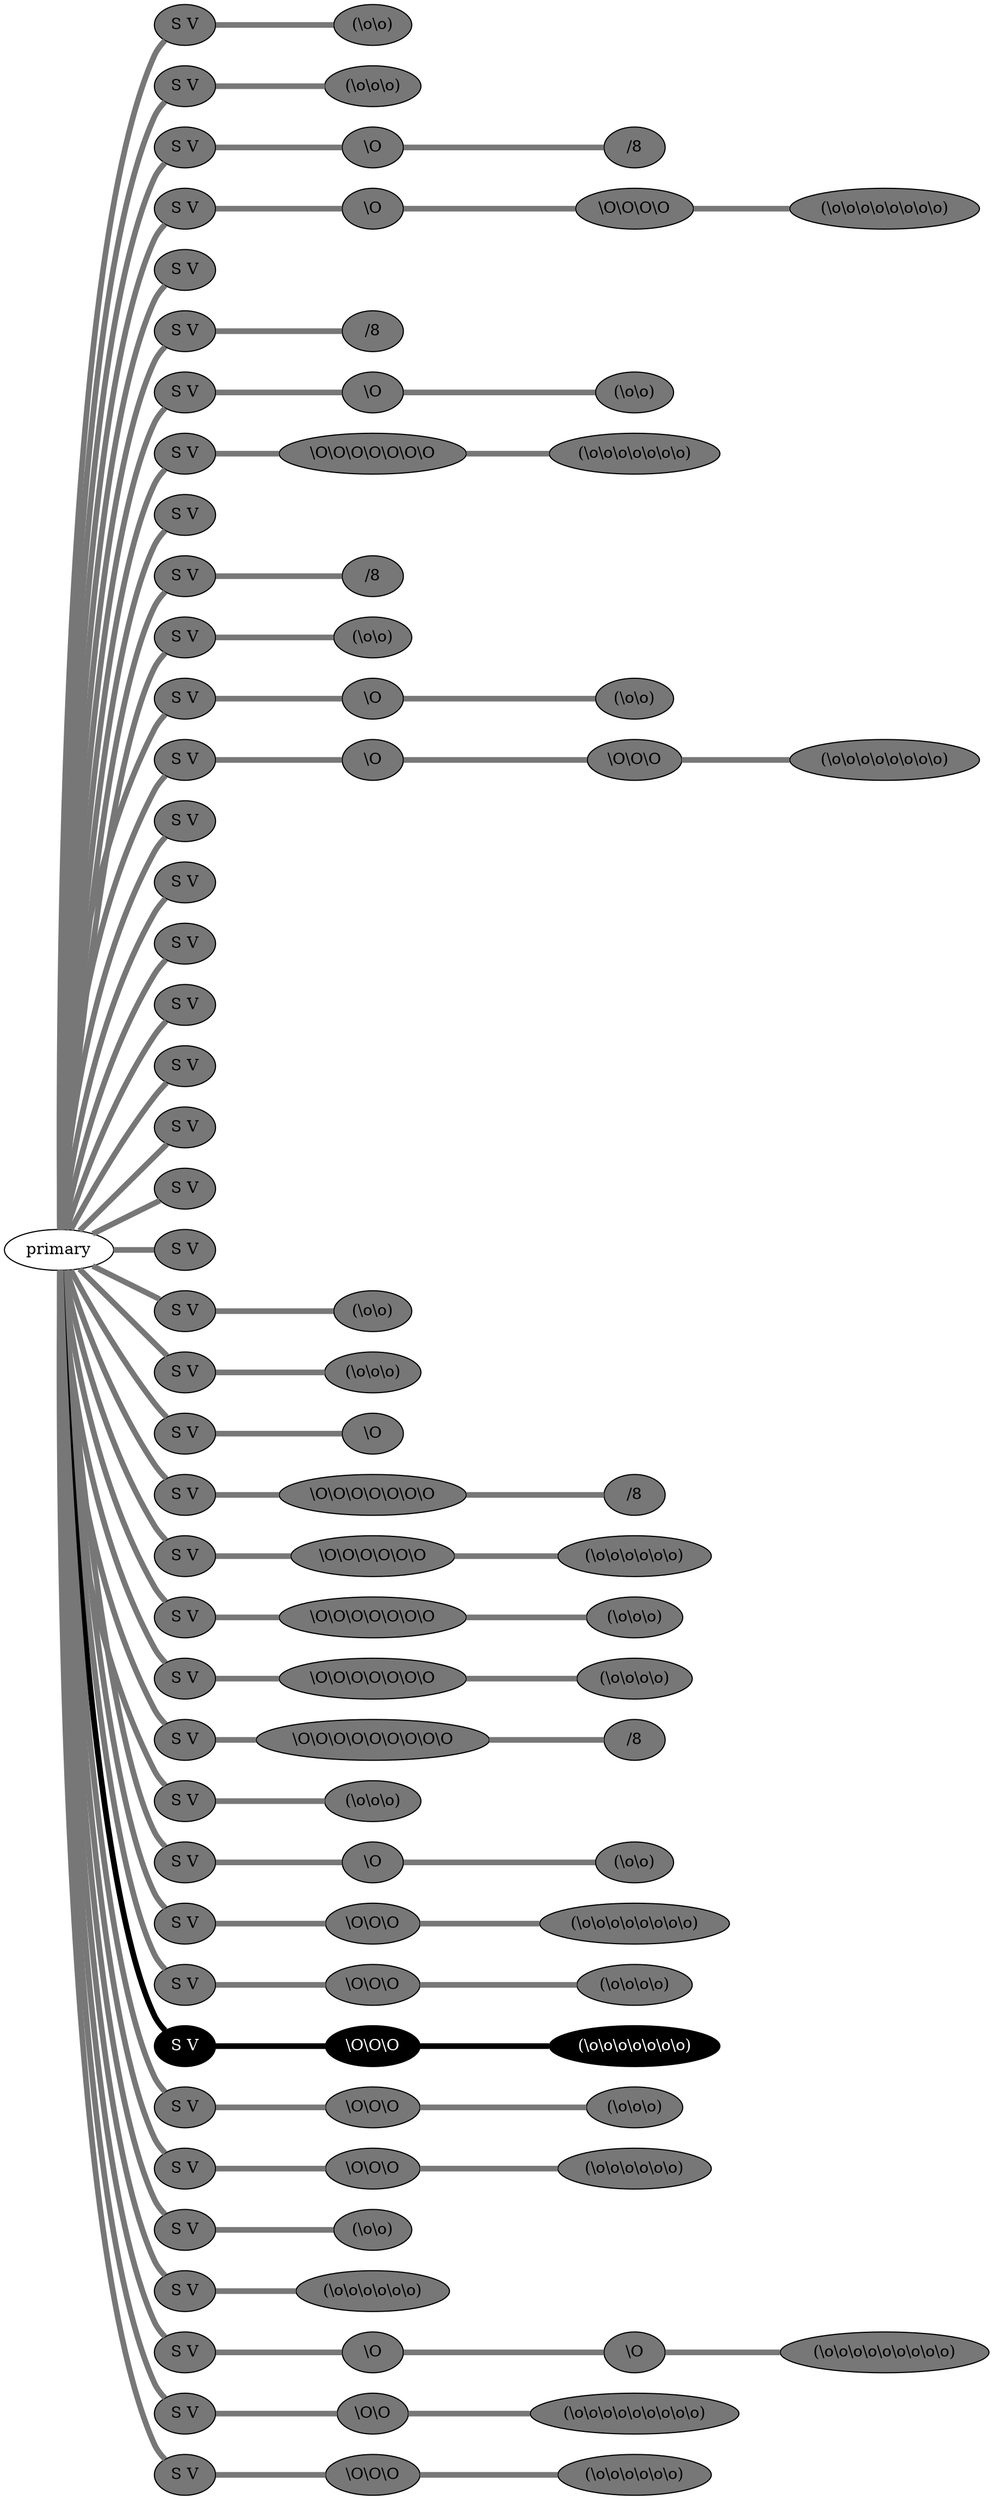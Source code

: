 graph {
 graph [rankdir=LR]
"1" [qtype="pendant_node", pendant_colors="#777777", pendant_ply="S", pendant_attach="V", pendant_length="37.5", label="S V", style=filled, fillcolor="#777777", fontcolor="#000000"]
"primary" -- "1" [qtype="pendant_link",penwidth=5,color="#777777"]
"1:0" [qtype="knot_node", knot_value="2", knot_type="L", knot_position="14.0", knot_spin="Z", label="(\\o\\o)", style=filled, fillcolor="#777777" , fontcolor="#000000"]
"1" -- "1:0" [qtype="knot_link",penwidth=5,color="#777777"]
"2" [qtype="pendant_node", pendant_colors="#777777", pendant_ply="S", pendant_attach="V", pendant_length="34.0", label="S V", style=filled, fillcolor="#777777", fontcolor="#000000"]
"primary" -- "2" [qtype="pendant_link",penwidth=5,color="#777777"]
"2:0" [qtype="knot_node", knot_value="3", knot_type="L", knot_position="12.5", knot_spin="Z", label="(\\o\\o\\o)", style=filled, fillcolor="#777777" , fontcolor="#000000"]
"2" -- "2:0" [qtype="knot_link",penwidth=5,color="#777777"]
"3" [qtype="pendant_node", pendant_colors="#777777", pendant_ply="S", pendant_attach="V", pendant_length="33.0", label="S V", style=filled, fillcolor="#777777", fontcolor="#000000"]
"primary" -- "3" [qtype="pendant_link",penwidth=5,color="#777777"]
"3:0" [qtype="knot_node", knot_value="1", knot_type="S", knot_position="8.0", knot_spin="Z", label="\\O", style=filled, fillcolor="#777777" , fontcolor="#000000"]
"3" -- "3:0" [qtype="knot_link",penwidth=5,color="#777777"]
"3:1" [qtype="knot_node", knot_value="1", knot_type="E", knot_position="13.5", knot_spin="S", label="/8", style=filled, fillcolor="#777777" , fontcolor="#000000"]
"3:0" -- "3:1" [qtype="knot_link",penwidth=5,color="#777777"]
"4" [qtype="pendant_node", pendant_colors="#777777", pendant_ply="S", pendant_attach="V", pendant_length="23.0", label="S V", style=filled, fillcolor="#777777", fontcolor="#000000"]
"primary" -- "4" [qtype="pendant_link",penwidth=5,color="#777777"]
"4:0" [qtype="knot_node", knot_value="1", knot_type="S", knot_position="3.5", knot_spin="Z", label="\\O", style=filled, fillcolor="#777777" , fontcolor="#000000"]
"4" -- "4:0" [qtype="knot_link",penwidth=5,color="#777777"]
"4:1" [qtype="knot_node", knot_value="4", knot_type="S", knot_position="8.0", knot_spin="Z", label="\\O\\O\\O\\O", style=filled, fillcolor="#777777" , fontcolor="#000000"]
"4:0" -- "4:1" [qtype="knot_link",penwidth=5,color="#777777"]
"4:2" [qtype="knot_node", knot_value="8", knot_type="L", knot_position="14.0", knot_spin="Z", label="(\\o\\o\\o\\o\\o\\o\\o\\o)", style=filled, fillcolor="#777777" , fontcolor="#000000"]
"4:1" -- "4:2" [qtype="knot_link",penwidth=5,color="#777777"]
"5" [qtype="pendant_node", pendant_colors="#777777", pendant_ply="S", pendant_attach="V", pendant_length="37.0", label="S V", style=filled, fillcolor="#777777", fontcolor="#000000"]
"primary" -- "5" [qtype="pendant_link",penwidth=5,color="#777777"]
"6" [qtype="pendant_node", pendant_colors="#777777", pendant_ply="S", pendant_attach="V", pendant_length="34.0", label="S V", style=filled, fillcolor="#777777", fontcolor="#000000"]
"primary" -- "6" [qtype="pendant_link",penwidth=5,color="#777777"]
"6:0" [qtype="knot_node", knot_value="1", knot_type="E", knot_position="12.5", knot_spin="S", label="/8", style=filled, fillcolor="#777777" , fontcolor="#000000"]
"6" -- "6:0" [qtype="knot_link",penwidth=5,color="#777777"]
"7" [qtype="pendant_node", pendant_colors="#777777", pendant_ply="S", pendant_attach="V", pendant_length="35.0", label="S V", style=filled, fillcolor="#777777", fontcolor="#000000"]
"primary" -- "7" [qtype="pendant_link",penwidth=5,color="#777777"]
"7:0" [qtype="knot_node", knot_value="1", knot_type="S", knot_position="5.0", knot_spin="Z", label="\\O", style=filled, fillcolor="#777777" , fontcolor="#000000"]
"7" -- "7:0" [qtype="knot_link",penwidth=5,color="#777777"]
"7:1" [qtype="knot_node", knot_value="2", knot_type="L", knot_position="11.0", knot_spin="Z", label="(\\o\\o)", style=filled, fillcolor="#777777" , fontcolor="#000000"]
"7:0" -- "7:1" [qtype="knot_link",penwidth=5,color="#777777"]
"8" [qtype="pendant_node", pendant_colors="#777777", pendant_ply="S", pendant_attach="V", pendant_length="19.0", label="S V", style=filled, fillcolor="#777777", fontcolor="#000000"]
"primary" -- "8" [qtype="pendant_link",penwidth=5,color="#777777"]
"8:0" [qtype="knot_node", knot_value="7", knot_type="S", knot_position="5.5", knot_spin="Z", label="\\O\\O\\O\\O\\O\\O\\O", style=filled, fillcolor="#777777" , fontcolor="#000000"]
"8" -- "8:0" [qtype="knot_link",penwidth=5,color="#777777"]
"8:1" [qtype="knot_node", knot_value="7", knot_type="L", knot_position="10.5", knot_spin="Z", label="(\\o\\o\\o\\o\\o\\o\\o)", style=filled, fillcolor="#777777" , fontcolor="#000000"]
"8:0" -- "8:1" [qtype="knot_link",penwidth=5,color="#777777"]
"9" [qtype="pendant_node", pendant_colors="#777777", pendant_ply="S", pendant_attach="V", pendant_length="34.5", label="S V", style=filled, fillcolor="#777777", fontcolor="#000000"]
"primary" -- "9" [qtype="pendant_link",penwidth=5,color="#777777"]
"10" [qtype="pendant_node", pendant_colors="#777777", pendant_ply="S", pendant_attach="V", pendant_length="30.5", label="S V", style=filled, fillcolor="#777777", fontcolor="#000000"]
"primary" -- "10" [qtype="pendant_link",penwidth=5,color="#777777"]
"10:0" [qtype="knot_node", knot_value="1", knot_type="E", knot_position="12.0", knot_spin="S", label="/8", style=filled, fillcolor="#777777" , fontcolor="#000000"]
"10" -- "10:0" [qtype="knot_link",penwidth=5,color="#777777"]
"11" [qtype="pendant_node", pendant_colors="#777777", pendant_ply="S", pendant_attach="V", pendant_length="38.0", label="S V", style=filled, fillcolor="#777777", fontcolor="#000000"]
"primary" -- "11" [qtype="pendant_link",penwidth=5,color="#777777"]
"11:0" [qtype="knot_node", knot_value="2", knot_type="L", knot_position="12.5", knot_spin="Z", label="(\\o\\o)", style=filled, fillcolor="#777777" , fontcolor="#000000"]
"11" -- "11:0" [qtype="knot_link",penwidth=5,color="#777777"]
"12" [qtype="pendant_node", pendant_colors="#777777", pendant_ply="S", pendant_attach="V", pendant_length="36.0", label="S V", style=filled, fillcolor="#777777", fontcolor="#000000"]
"primary" -- "12" [qtype="pendant_link",penwidth=5,color="#777777"]
"12:0" [qtype="knot_node", knot_value="1", knot_type="S", knot_position="7.5", knot_spin="Z", label="\\O", style=filled, fillcolor="#777777" , fontcolor="#000000"]
"12" -- "12:0" [qtype="knot_link",penwidth=5,color="#777777"]
"12:1" [qtype="knot_node", knot_value="2", knot_type="L", knot_position="13.5", knot_spin="Z", label="(\\o\\o)", style=filled, fillcolor="#777777" , fontcolor="#000000"]
"12:0" -- "12:1" [qtype="knot_link",penwidth=5,color="#777777"]
"13" [qtype="pendant_node", pendant_colors="#777777", pendant_ply="S", pendant_attach="V", pendant_length="25.5", label="S V", style=filled, fillcolor="#777777", fontcolor="#000000"]
"primary" -- "13" [qtype="pendant_link",penwidth=5,color="#777777"]
"13:0" [qtype="knot_node", knot_value="1", knot_type="S", knot_position="2.5", knot_spin="Z", label="\\O", style=filled, fillcolor="#777777" , fontcolor="#000000"]
"13" -- "13:0" [qtype="knot_link",penwidth=5,color="#777777"]
"13:1" [qtype="knot_node", knot_value="3", knot_type="S", knot_position="8.0", knot_spin="Z", label="\\O\\O\\O", style=filled, fillcolor="#777777" , fontcolor="#000000"]
"13:0" -- "13:1" [qtype="knot_link",penwidth=5,color="#777777"]
"13:2" [qtype="knot_node", knot_value="8", knot_type="L", knot_position="13.5", knot_spin="Z", label="(\\o\\o\\o\\o\\o\\o\\o\\o)", style=filled, fillcolor="#777777" , fontcolor="#000000"]
"13:1" -- "13:2" [qtype="knot_link",penwidth=5,color="#777777"]
"14" [qtype="pendant_node", pendant_colors="#777777", pendant_ply="S", pendant_attach="V", pendant_length="32.5", label="S V", style=filled, fillcolor="#777777", fontcolor="#000000"]
"primary" -- "14" [qtype="pendant_link",penwidth=5,color="#777777"]
"15" [qtype="pendant_node", pendant_colors="#777777", pendant_ply="S", pendant_attach="V", pendant_length="33.0", label="S V", style=filled, fillcolor="#777777", fontcolor="#000000"]
"primary" -- "15" [qtype="pendant_link",penwidth=5,color="#777777"]
"16" [qtype="pendant_node", pendant_colors="#777777", pendant_ply="S", pendant_attach="V", pendant_length="33.0", label="S V", style=filled, fillcolor="#777777", fontcolor="#000000"]
"primary" -- "16" [qtype="pendant_link",penwidth=5,color="#777777"]
"17" [qtype="pendant_node", pendant_colors="#777777", pendant_ply="S", pendant_attach="V", pendant_length="34.0", label="S V", style=filled, fillcolor="#777777", fontcolor="#000000"]
"primary" -- "17" [qtype="pendant_link",penwidth=5,color="#777777"]
"18" [qtype="pendant_node", pendant_colors="#777777", pendant_ply="S", pendant_attach="V", pendant_length="34.0", label="S V", style=filled, fillcolor="#777777", fontcolor="#000000"]
"primary" -- "18" [qtype="pendant_link",penwidth=5,color="#777777"]
"19" [qtype="pendant_node", pendant_colors="#777777", pendant_ply="S", pendant_attach="V", pendant_length="47.5", label="S V", style=filled, fillcolor="#777777", fontcolor="#000000"]
"primary" -- "19" [qtype="pendant_link",penwidth=5,color="#777777"]
"20" [qtype="pendant_node", pendant_colors="#777777", pendant_ply="S", pendant_attach="V", pendant_length="37.0", label="S V", style=filled, fillcolor="#777777", fontcolor="#000000"]
"primary" -- "20" [qtype="pendant_link",penwidth=5,color="#777777"]
"21" [qtype="pendant_node", pendant_colors="#777777", pendant_ply="S", pendant_attach="V", pendant_length="31.5", label="S V", style=filled, fillcolor="#777777", fontcolor="#000000"]
"primary" -- "21" [qtype="pendant_link",penwidth=5,color="#777777"]
"22" [qtype="pendant_node", pendant_colors="#777777", pendant_ply="S", pendant_attach="V", pendant_length="39.5", label="S V", style=filled, fillcolor="#777777", fontcolor="#000000"]
"primary" -- "22" [qtype="pendant_link",penwidth=5,color="#777777"]
"22:0" [qtype="knot_node", knot_value="2", knot_type="L", knot_position="23.5", knot_spin="Z", label="(\\o\\o)", style=filled, fillcolor="#777777" , fontcolor="#000000"]
"22" -- "22:0" [qtype="knot_link",penwidth=5,color="#777777"]
"23" [qtype="pendant_node", pendant_colors="#777777", pendant_ply="S", pendant_attach="V", pendant_length="36.0", label="S V", style=filled, fillcolor="#777777", fontcolor="#000000"]
"primary" -- "23" [qtype="pendant_link",penwidth=5,color="#777777"]
"23:0" [qtype="knot_node", knot_value="3", knot_type="L", knot_position="23.5", knot_spin="Z", label="(\\o\\o\\o)", style=filled, fillcolor="#777777" , fontcolor="#000000"]
"23" -- "23:0" [qtype="knot_link",penwidth=5,color="#777777"]
"24" [qtype="pendant_node", pendant_colors="#777777", pendant_ply="S", pendant_attach="V", pendant_length="43.5", label="S V", style=filled, fillcolor="#777777", fontcolor="#000000"]
"primary" -- "24" [qtype="pendant_link",penwidth=5,color="#777777"]
"24:0" [qtype="knot_node", knot_value="1", knot_type="S", knot_position="10.5", knot_spin="Z", label="\\O", style=filled, fillcolor="#777777" , fontcolor="#000000"]
"24" -- "24:0" [qtype="knot_link",penwidth=5,color="#777777"]
"25" [qtype="pendant_node", pendant_colors="#777777", pendant_ply="S", pendant_attach="V", pendant_length="32.0", label="S V", style=filled, fillcolor="#777777", fontcolor="#000000"]
"primary" -- "25" [qtype="pendant_link",penwidth=5,color="#777777"]
"25:0" [qtype="knot_node", knot_value="7", knot_type="S", knot_position="7.0", knot_spin="Z", label="\\O\\O\\O\\O\\O\\O\\O", style=filled, fillcolor="#777777" , fontcolor="#000000"]
"25" -- "25:0" [qtype="knot_link",penwidth=5,color="#777777"]
"25:1" [qtype="knot_node", knot_value="1", knot_type="E", knot_position="14.5", knot_spin="S", label="/8", style=filled, fillcolor="#777777" , fontcolor="#000000"]
"25:0" -- "25:1" [qtype="knot_link",penwidth=5,color="#777777"]
"26" [qtype="pendant_node", pendant_colors="#777777", pendant_ply="S", pendant_attach="V", pendant_length="21.5", label="S V", style=filled, fillcolor="#777777", fontcolor="#000000"]
"primary" -- "26" [qtype="pendant_link",penwidth=5,color="#777777"]
"26:0" [qtype="knot_node", knot_value="6", knot_type="S", knot_position="7.5", knot_spin="Z", label="\\O\\O\\O\\O\\O\\O", style=filled, fillcolor="#777777" , fontcolor="#000000"]
"26" -- "26:0" [qtype="knot_link",penwidth=5,color="#777777"]
"26:1" [qtype="knot_node", knot_value="6", knot_type="L", knot_position="17.0", knot_spin="Z", label="(\\o\\o\\o\\o\\o\\o)", style=filled, fillcolor="#777777" , fontcolor="#000000"]
"26:0" -- "26:1" [qtype="knot_link",penwidth=5,color="#777777"]
"27" [qtype="pendant_node", pendant_colors="#777777", pendant_ply="S", pendant_attach="V", pendant_length="28.0", label="S V", style=filled, fillcolor="#777777", fontcolor="#000000"]
"primary" -- "27" [qtype="pendant_link",penwidth=5,color="#777777"]
"27:0" [qtype="knot_node", knot_value="7", knot_type="S", knot_position="7.5", knot_spin="Z", label="\\O\\O\\O\\O\\O\\O\\O", style=filled, fillcolor="#777777" , fontcolor="#000000"]
"27" -- "27:0" [qtype="knot_link",penwidth=5,color="#777777"]
"27:1" [qtype="knot_node", knot_value="3", knot_type="L", knot_position="15.5", knot_spin="Z", label="(\\o\\o\\o)", style=filled, fillcolor="#777777" , fontcolor="#000000"]
"27:0" -- "27:1" [qtype="knot_link",penwidth=5,color="#777777"]
"28" [qtype="pendant_node", pendant_colors="#777777", pendant_ply="S", pendant_attach="V", pendant_length="32.5", label="S V", style=filled, fillcolor="#777777", fontcolor="#000000"]
"primary" -- "28" [qtype="pendant_link",penwidth=5,color="#777777"]
"28:0" [qtype="knot_node", knot_value="7", knot_type="S", knot_position="7.0", knot_spin="Z", label="\\O\\O\\O\\O\\O\\O\\O", style=filled, fillcolor="#777777" , fontcolor="#000000"]
"28" -- "28:0" [qtype="knot_link",penwidth=5,color="#777777"]
"28:1" [qtype="knot_node", knot_value="4", knot_type="L", knot_position="16.0", knot_spin="Z", label="(\\o\\o\\o\\o)", style=filled, fillcolor="#777777" , fontcolor="#000000"]
"28:0" -- "28:1" [qtype="knot_link",penwidth=5,color="#777777"]
"29" [qtype="pendant_node", pendant_colors="#777777", pendant_ply="S", pendant_attach="V", pendant_length="36.0", label="S V", style=filled, fillcolor="#777777", fontcolor="#000000"]
"primary" -- "29" [qtype="pendant_link",penwidth=5,color="#777777"]
"29:0" [qtype="knot_node", knot_value="9", knot_type="S", knot_position="7.0", knot_spin="Z", label="\\O\\O\\O\\O\\O\\O\\O\\O\\O", style=filled, fillcolor="#777777" , fontcolor="#000000"]
"29" -- "29:0" [qtype="knot_link",penwidth=5,color="#777777"]
"29:1" [qtype="knot_node", knot_value="1", knot_type="E", knot_position="16.5", knot_spin="S", label="/8", style=filled, fillcolor="#777777" , fontcolor="#000000"]
"29:0" -- "29:1" [qtype="knot_link",penwidth=5,color="#777777"]
"30" [qtype="pendant_node", pendant_colors="#777777", pendant_ply="S", pendant_attach="V", pendant_length="43.5", label="S V", style=filled, fillcolor="#777777", fontcolor="#000000"]
"primary" -- "30" [qtype="pendant_link",penwidth=5,color="#777777"]
"30:0" [qtype="knot_node", knot_value="3", knot_type="L", knot_position="15.0", knot_spin="Z", label="(\\o\\o\\o)", style=filled, fillcolor="#777777" , fontcolor="#000000"]
"30" -- "30:0" [qtype="knot_link",penwidth=5,color="#777777"]
"31" [qtype="pendant_node", pendant_colors="#777777", pendant_ply="S", pendant_attach="V", pendant_length="47.0", label="S V", style=filled, fillcolor="#777777", fontcolor="#000000"]
"primary" -- "31" [qtype="pendant_link",penwidth=5,color="#777777"]
"31:0" [qtype="knot_node", knot_value="1", knot_type="S", knot_position="10.5", knot_spin="Z", label="\\O", style=filled, fillcolor="#777777" , fontcolor="#000000"]
"31" -- "31:0" [qtype="knot_link",penwidth=5,color="#777777"]
"31:1" [qtype="knot_node", knot_value="2", knot_type="L", knot_position="17.5", knot_spin="Z", label="(\\o\\o)", style=filled, fillcolor="#777777" , fontcolor="#000000"]
"31:0" -- "31:1" [qtype="knot_link",penwidth=5,color="#777777"]
"32" [qtype="pendant_node", pendant_colors="#777777", pendant_ply="S", pendant_attach="V", pendant_length="37.0", label="S V", style=filled, fillcolor="#777777", fontcolor="#000000"]
"primary" -- "32" [qtype="pendant_link",penwidth=5,color="#777777"]
"32:0" [qtype="knot_node", knot_value="3", knot_type="S", knot_position="10.5", knot_spin="Z", label="\\O\\O\\O", style=filled, fillcolor="#777777" , fontcolor="#000000"]
"32" -- "32:0" [qtype="knot_link",penwidth=5,color="#777777"]
"32:1" [qtype="knot_node", knot_value="8", knot_type="L", knot_position="20.5", knot_spin="Z", label="(\\o\\o\\o\\o\\o\\o\\o\\o)", style=filled, fillcolor="#777777" , fontcolor="#000000"]
"32:0" -- "32:1" [qtype="knot_link",penwidth=5,color="#777777"]
"33" [qtype="pendant_node", pendant_colors="#777777", pendant_ply="S", pendant_attach="V", pendant_length="38.5", label="S V", style=filled, fillcolor="#777777", fontcolor="#000000"]
"primary" -- "33" [qtype="pendant_link",penwidth=5,color="#777777"]
"33:0" [qtype="knot_node", knot_value="3", knot_type="S", knot_position="9.5", knot_spin="Z", label="\\O\\O\\O", style=filled, fillcolor="#777777" , fontcolor="#000000"]
"33" -- "33:0" [qtype="knot_link",penwidth=5,color="#777777"]
"33:1" [qtype="knot_node", knot_value="4", knot_type="L", knot_position="46.5", knot_spin="Z", label="(\\o\\o\\o\\o)", style=filled, fillcolor="#777777" , fontcolor="#000000"]
"33:0" -- "33:1" [qtype="knot_link",penwidth=5,color="#777777"]
"34" [qtype="pendant_node", pendant_colors="#000000", pendant_ply="S", pendant_attach="V", pendant_length="35.0", label="S V", style=filled, fillcolor="#000000", fontcolor="#ffffff"]
"primary" -- "34" [qtype="pendant_link",penwidth=5,color="#000000"]
"34:0" [qtype="knot_node", knot_value="3", knot_type="S", knot_position="9.5", knot_spin="Z", label="\\O\\O\\O", style=filled, fillcolor="#000000" , fontcolor="#ffffff"]
"34" -- "34:0" [qtype="knot_link",penwidth=5,color="#000000"]
"34:1" [qtype="knot_node", knot_value="7", knot_type="L", knot_position="15.0", knot_spin="Z", label="(\\o\\o\\o\\o\\o\\o\\o)", style=filled, fillcolor="#000000" , fontcolor="#ffffff"]
"34:0" -- "34:1" [qtype="knot_link",penwidth=5,color="#000000"]
"35" [qtype="pendant_node", pendant_colors="#777777", pendant_ply="S", pendant_attach="V", pendant_length="40.5", label="S V", style=filled, fillcolor="#777777", fontcolor="#000000"]
"primary" -- "35" [qtype="pendant_link",penwidth=5,color="#777777"]
"35:0" [qtype="knot_node", knot_value="3", knot_type="S", knot_position="9.0", knot_spin="Z", label="\\O\\O\\O", style=filled, fillcolor="#777777" , fontcolor="#000000"]
"35" -- "35:0" [qtype="knot_link",penwidth=5,color="#777777"]
"35:1" [qtype="knot_node", knot_value="3", knot_type="L", knot_position="15.5", knot_spin="Z", label="(\\o\\o\\o)", style=filled, fillcolor="#777777" , fontcolor="#000000"]
"35:0" -- "35:1" [qtype="knot_link",penwidth=5,color="#777777"]
"36" [qtype="pendant_node", pendant_colors="#777777", pendant_ply="S", pendant_attach="V", pendant_length="31.0", label="S V", style=filled, fillcolor="#777777", fontcolor="#000000"]
"primary" -- "36" [qtype="pendant_link",penwidth=5,color="#777777"]
"36:0" [qtype="knot_node", knot_value="3", knot_type="S", knot_position="8.0", knot_spin="Z", label="\\O\\O\\O", style=filled, fillcolor="#777777" , fontcolor="#000000"]
"36" -- "36:0" [qtype="knot_link",penwidth=5,color="#777777"]
"36:1" [qtype="knot_node", knot_value="6", knot_type="L", knot_position="14.5", knot_spin="Z", label="(\\o\\o\\o\\o\\o\\o)", style=filled, fillcolor="#777777" , fontcolor="#000000"]
"36:0" -- "36:1" [qtype="knot_link",penwidth=5,color="#777777"]
"37" [qtype="pendant_node", pendant_colors="#777777", pendant_ply="S", pendant_attach="V", pendant_length="45.0", label="S V", style=filled, fillcolor="#777777", fontcolor="#000000"]
"primary" -- "37" [qtype="pendant_link",penwidth=5,color="#777777"]
"37:0" [qtype="knot_node", knot_value="2", knot_type="L", knot_position="13.0", knot_spin="Z", label="(\\o\\o)", style=filled, fillcolor="#777777" , fontcolor="#000000"]
"37" -- "37:0" [qtype="knot_link",penwidth=5,color="#777777"]
"38" [qtype="pendant_node", pendant_colors="#777777", pendant_ply="S", pendant_attach="V", pendant_length="40.0", label="S V", style=filled, fillcolor="#777777", fontcolor="#000000"]
"primary" -- "38" [qtype="pendant_link",penwidth=5,color="#777777"]
"38:0" [qtype="knot_node", knot_value="6", knot_type="L", knot_position="12.0", knot_spin="Z", label="(\\o\\o\\o\\o\\o\\o)", style=filled, fillcolor="#777777" , fontcolor="#000000"]
"38" -- "38:0" [qtype="knot_link",penwidth=5,color="#777777"]
"39" [qtype="pendant_node", pendant_colors="#777777", pendant_ply="S", pendant_attach="V", pendant_length="36.0", label="S V", style=filled, fillcolor="#777777", fontcolor="#000000"]
"primary" -- "39" [qtype="pendant_link",penwidth=5,color="#777777"]
"39:0" [qtype="knot_node", knot_value="1", knot_type="S", knot_position="1.5", knot_spin="Z", label="\\O", style=filled, fillcolor="#777777" , fontcolor="#000000"]
"39" -- "39:0" [qtype="knot_link",penwidth=5,color="#777777"]
"39:1" [qtype="knot_node", knot_value="1", knot_type="S", knot_position="5.5", knot_spin="Z", label="\\O", style=filled, fillcolor="#777777" , fontcolor="#000000"]
"39:0" -- "39:1" [qtype="knot_link",penwidth=5,color="#777777"]
"39:2" [qtype="knot_node", knot_value="9", knot_type="L", knot_position="10.5", knot_spin="Z", label="(\\o\\o\\o\\o\\o\\o\\o\\o\\o)", style=filled, fillcolor="#777777" , fontcolor="#000000"]
"39:1" -- "39:2" [qtype="knot_link",penwidth=5,color="#777777"]
"40" [qtype="pendant_node", pendant_colors="#777777", pendant_ply="S", pendant_attach="V", pendant_length="33.5", label="S V", style=filled, fillcolor="#777777", fontcolor="#000000"]
"primary" -- "40" [qtype="pendant_link",penwidth=5,color="#777777"]
"40:0" [qtype="knot_node", knot_value="2", knot_type="S", knot_position="4.5", knot_spin="Z", label="\\O\\O", style=filled, fillcolor="#777777" , fontcolor="#000000"]
"40" -- "40:0" [qtype="knot_link",penwidth=5,color="#777777"]
"40:1" [qtype="knot_node", knot_value="9", knot_type="L", knot_position="10.5", knot_spin="Z", label="(\\o\\o\\o\\o\\o\\o\\o\\o\\o)", style=filled, fillcolor="#777777" , fontcolor="#000000"]
"40:0" -- "40:1" [qtype="knot_link",penwidth=5,color="#777777"]
"41" [qtype="pendant_node", pendant_colors="#777777", pendant_ply="S", pendant_attach="V", pendant_length="25.5", label="S V", style=filled, fillcolor="#777777", fontcolor="#000000"]
"primary" -- "41" [qtype="pendant_link",penwidth=5,color="#777777"]
"41:0" [qtype="knot_node", knot_value="3", knot_type="S", knot_position="4.0", knot_spin="Z", label="\\O\\O\\O", style=filled, fillcolor="#777777" , fontcolor="#000000"]
"41" -- "41:0" [qtype="knot_link",penwidth=5,color="#777777"]
"41:1" [qtype="knot_node", knot_value="6", knot_type="L", knot_position="10.0", knot_spin="Z", label="(\\o\\o\\o\\o\\o\\o)", style=filled, fillcolor="#777777" , fontcolor="#000000"]
"41:0" -- "41:1" [qtype="knot_link",penwidth=5,color="#777777"]
}
